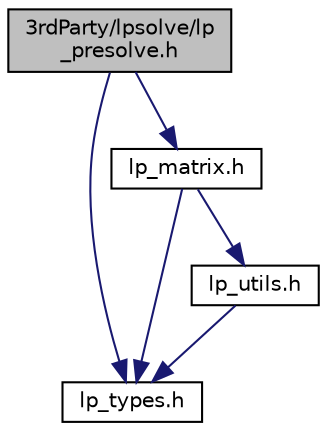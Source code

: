 digraph "3rdParty/lpsolve/lp_presolve.h"
{
  edge [fontname="Helvetica",fontsize="10",labelfontname="Helvetica",labelfontsize="10"];
  node [fontname="Helvetica",fontsize="10",shape=record];
  Node0 [label="3rdParty/lpsolve/lp\l_presolve.h",height=0.2,width=0.4,color="black", fillcolor="grey75", style="filled", fontcolor="black"];
  Node0 -> Node1 [color="midnightblue",fontsize="10",style="solid",fontname="Helvetica"];
  Node1 [label="lp_types.h",height=0.2,width=0.4,color="black", fillcolor="white", style="filled",URL="$de/de8/3rd_party_2lpsolve_2lp__types_8h.html"];
  Node0 -> Node2 [color="midnightblue",fontsize="10",style="solid",fontname="Helvetica"];
  Node2 [label="lp_matrix.h",height=0.2,width=0.4,color="black", fillcolor="white", style="filled",URL="$d7/d53/3rd_party_2lpsolve_2lp__matrix_8h.html"];
  Node2 -> Node1 [color="midnightblue",fontsize="10",style="solid",fontname="Helvetica"];
  Node2 -> Node3 [color="midnightblue",fontsize="10",style="solid",fontname="Helvetica"];
  Node3 [label="lp_utils.h",height=0.2,width=0.4,color="black", fillcolor="white", style="filled",URL="$d2/de5/3rd_party_2lpsolve_2lp__utils_8h.html"];
  Node3 -> Node1 [color="midnightblue",fontsize="10",style="solid",fontname="Helvetica"];
}
